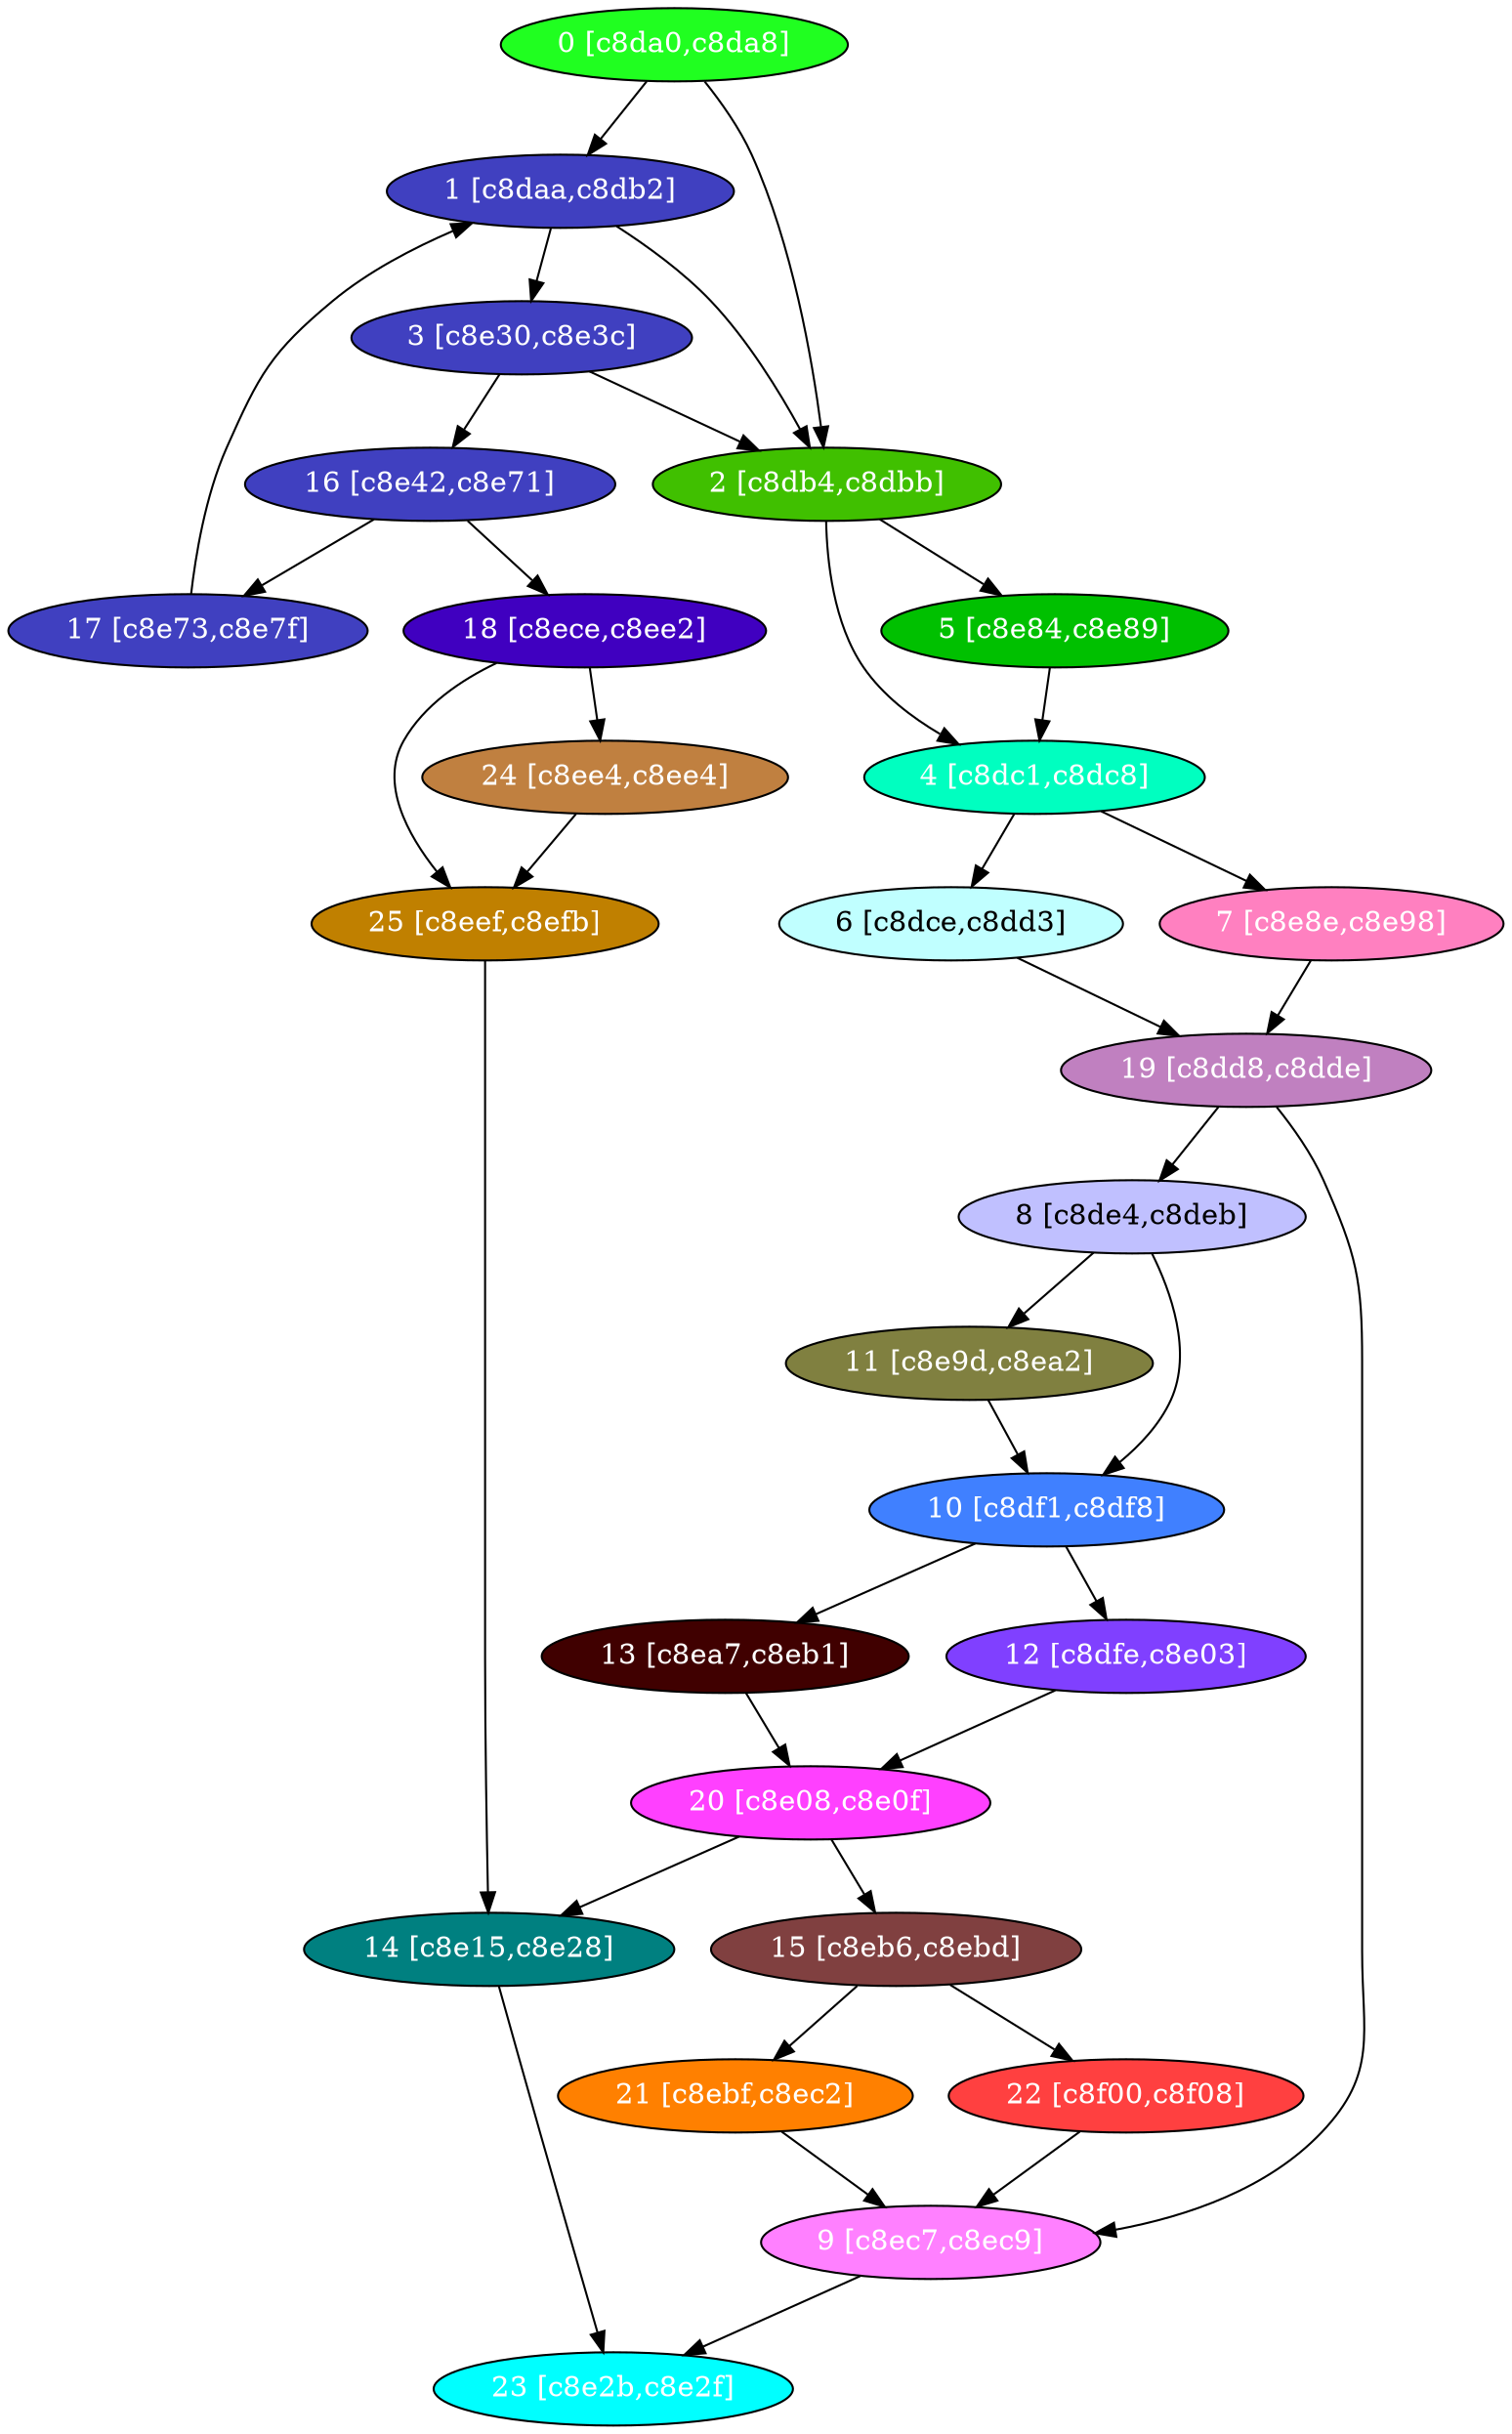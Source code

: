 diGraph libnss3{
	libnss3_0  [style=filled fillcolor="#20FF20" fontcolor="#ffffff" shape=oval label="0 [c8da0,c8da8]"]
	libnss3_1  [style=filled fillcolor="#4040C0" fontcolor="#ffffff" shape=oval label="1 [c8daa,c8db2]"]
	libnss3_2  [style=filled fillcolor="#40C000" fontcolor="#ffffff" shape=oval label="2 [c8db4,c8dbb]"]
	libnss3_3  [style=filled fillcolor="#4040C0" fontcolor="#ffffff" shape=oval label="3 [c8e30,c8e3c]"]
	libnss3_4  [style=filled fillcolor="#00FFC0" fontcolor="#ffffff" shape=oval label="4 [c8dc1,c8dc8]"]
	libnss3_5  [style=filled fillcolor="#00C000" fontcolor="#ffffff" shape=oval label="5 [c8e84,c8e89]"]
	libnss3_6  [style=filled fillcolor="#C0FFFF" fontcolor="#000000" shape=oval label="6 [c8dce,c8dd3]"]
	libnss3_7  [style=filled fillcolor="#FF80C0" fontcolor="#ffffff" shape=oval label="7 [c8e8e,c8e98]"]
	libnss3_8  [style=filled fillcolor="#C0C0FF" fontcolor="#000000" shape=oval label="8 [c8de4,c8deb]"]
	libnss3_9  [style=filled fillcolor="#FF80FF" fontcolor="#ffffff" shape=oval label="9 [c8ec7,c8ec9]"]
	libnss3_a  [style=filled fillcolor="#4080FF" fontcolor="#ffffff" shape=oval label="10 [c8df1,c8df8]"]
	libnss3_b  [style=filled fillcolor="#808040" fontcolor="#ffffff" shape=oval label="11 [c8e9d,c8ea2]"]
	libnss3_c  [style=filled fillcolor="#8040FF" fontcolor="#ffffff" shape=oval label="12 [c8dfe,c8e03]"]
	libnss3_d  [style=filled fillcolor="#400000" fontcolor="#ffffff" shape=oval label="13 [c8ea7,c8eb1]"]
	libnss3_e  [style=filled fillcolor="#008080" fontcolor="#ffffff" shape=oval label="14 [c8e15,c8e28]"]
	libnss3_f  [style=filled fillcolor="#804040" fontcolor="#ffffff" shape=oval label="15 [c8eb6,c8ebd]"]
	libnss3_10  [style=filled fillcolor="#4040C0" fontcolor="#ffffff" shape=oval label="16 [c8e42,c8e71]"]
	libnss3_11  [style=filled fillcolor="#4040C0" fontcolor="#ffffff" shape=oval label="17 [c8e73,c8e7f]"]
	libnss3_12  [style=filled fillcolor="#4000C0" fontcolor="#ffffff" shape=oval label="18 [c8ece,c8ee2]"]
	libnss3_13  [style=filled fillcolor="#C080C0" fontcolor="#ffffff" shape=oval label="19 [c8dd8,c8dde]"]
	libnss3_14  [style=filled fillcolor="#FF40FF" fontcolor="#ffffff" shape=oval label="20 [c8e08,c8e0f]"]
	libnss3_15  [style=filled fillcolor="#FF8000" fontcolor="#ffffff" shape=oval label="21 [c8ebf,c8ec2]"]
	libnss3_16  [style=filled fillcolor="#FF4040" fontcolor="#ffffff" shape=oval label="22 [c8f00,c8f08]"]
	libnss3_17  [style=filled fillcolor="#00FFFF" fontcolor="#ffffff" shape=oval label="23 [c8e2b,c8e2f]"]
	libnss3_18  [style=filled fillcolor="#C08040" fontcolor="#ffffff" shape=oval label="24 [c8ee4,c8ee4]"]
	libnss3_19  [style=filled fillcolor="#C08000" fontcolor="#ffffff" shape=oval label="25 [c8eef,c8efb]"]

	libnss3_0 -> libnss3_1
	libnss3_0 -> libnss3_2
	libnss3_1 -> libnss3_2
	libnss3_1 -> libnss3_3
	libnss3_2 -> libnss3_4
	libnss3_2 -> libnss3_5
	libnss3_3 -> libnss3_2
	libnss3_3 -> libnss3_10
	libnss3_4 -> libnss3_6
	libnss3_4 -> libnss3_7
	libnss3_5 -> libnss3_4
	libnss3_6 -> libnss3_13
	libnss3_7 -> libnss3_13
	libnss3_8 -> libnss3_a
	libnss3_8 -> libnss3_b
	libnss3_9 -> libnss3_17
	libnss3_a -> libnss3_c
	libnss3_a -> libnss3_d
	libnss3_b -> libnss3_a
	libnss3_c -> libnss3_14
	libnss3_d -> libnss3_14
	libnss3_e -> libnss3_17
	libnss3_f -> libnss3_15
	libnss3_f -> libnss3_16
	libnss3_10 -> libnss3_11
	libnss3_10 -> libnss3_12
	libnss3_11 -> libnss3_1
	libnss3_12 -> libnss3_18
	libnss3_12 -> libnss3_19
	libnss3_13 -> libnss3_8
	libnss3_13 -> libnss3_9
	libnss3_14 -> libnss3_e
	libnss3_14 -> libnss3_f
	libnss3_15 -> libnss3_9
	libnss3_16 -> libnss3_9
	libnss3_18 -> libnss3_19
	libnss3_19 -> libnss3_e
}
